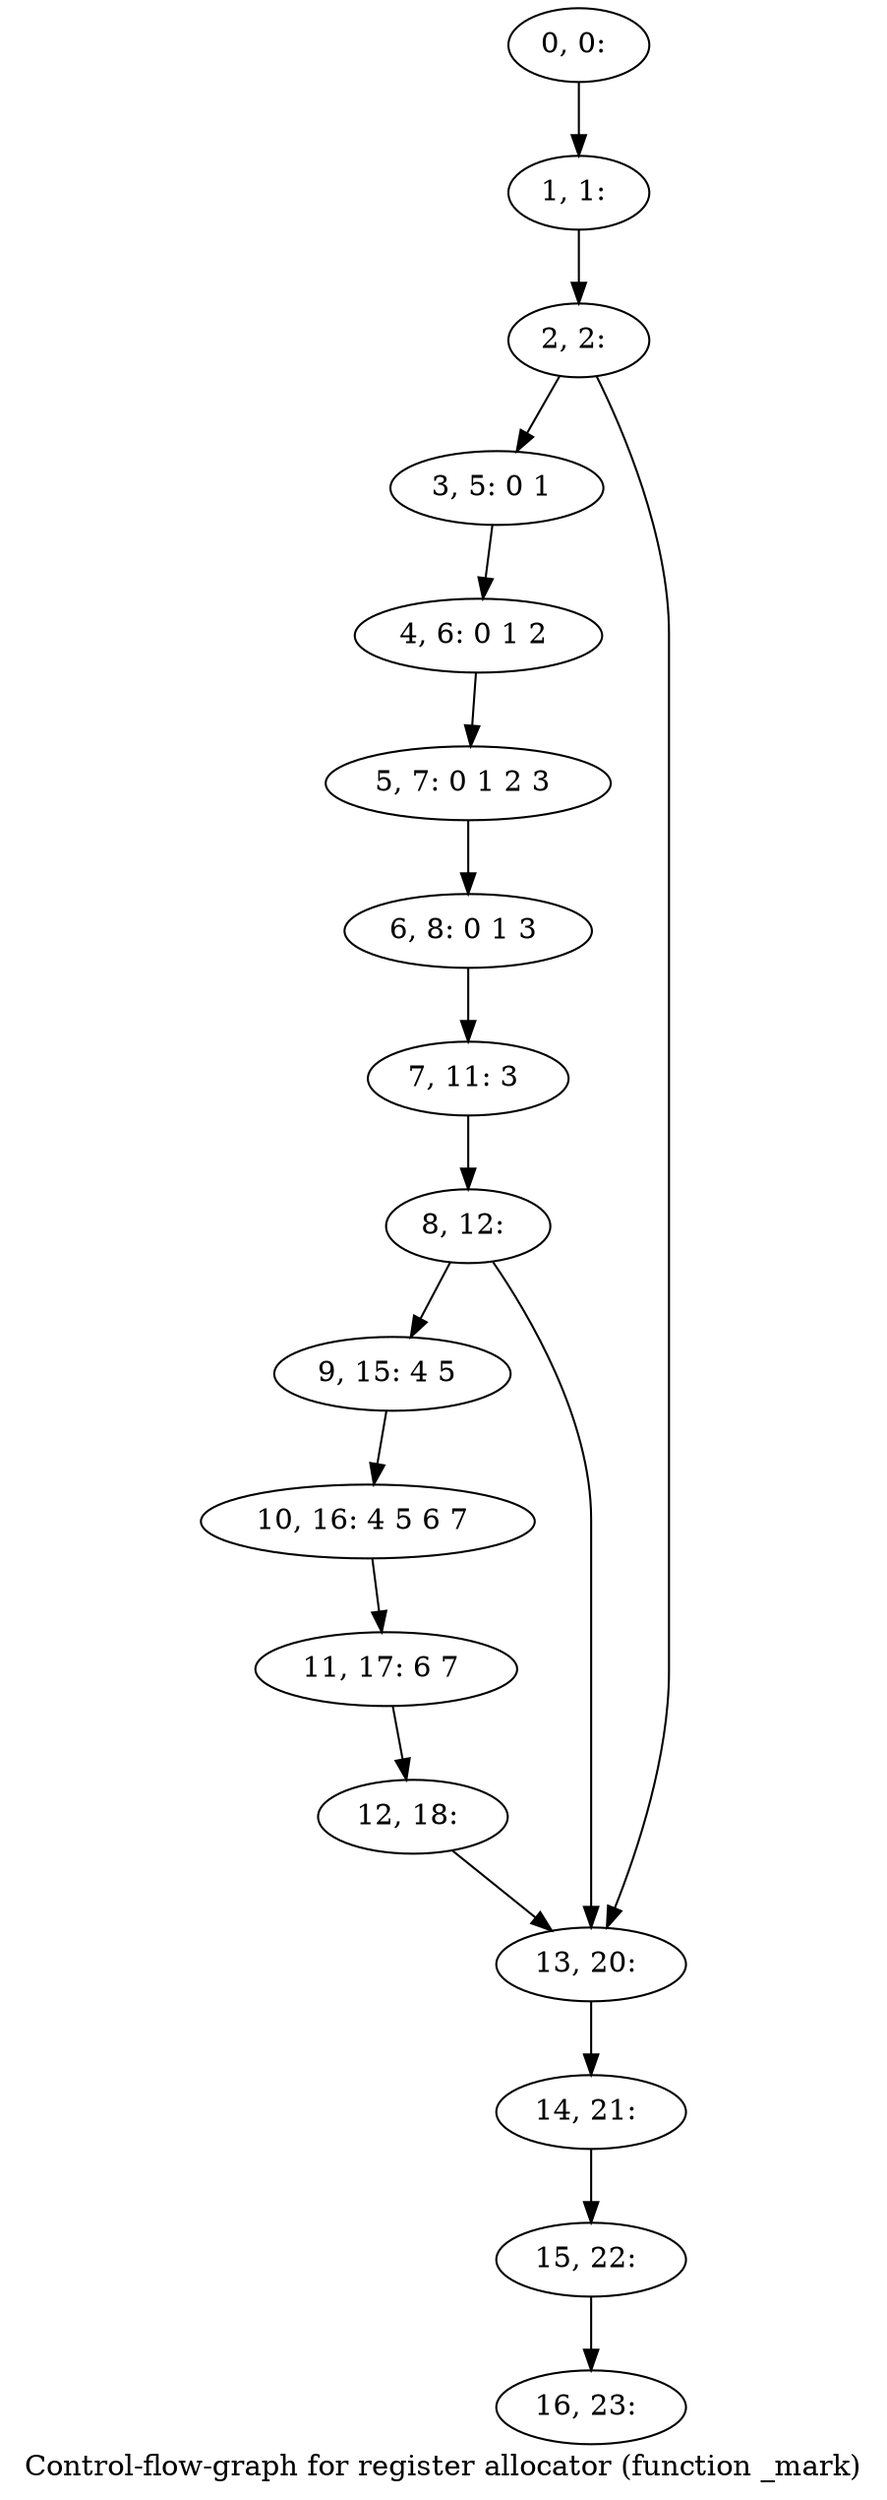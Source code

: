 digraph G {
graph [label="Control-flow-graph for register allocator (function _mark)"]
0[label="0, 0: "];
1[label="1, 1: "];
2[label="2, 2: "];
3[label="3, 5: 0 1 "];
4[label="4, 6: 0 1 2 "];
5[label="5, 7: 0 1 2 3 "];
6[label="6, 8: 0 1 3 "];
7[label="7, 11: 3 "];
8[label="8, 12: "];
9[label="9, 15: 4 5 "];
10[label="10, 16: 4 5 6 7 "];
11[label="11, 17: 6 7 "];
12[label="12, 18: "];
13[label="13, 20: "];
14[label="14, 21: "];
15[label="15, 22: "];
16[label="16, 23: "];
0->1 ;
1->2 ;
2->3 ;
2->13 ;
3->4 ;
4->5 ;
5->6 ;
6->7 ;
7->8 ;
8->9 ;
8->13 ;
9->10 ;
10->11 ;
11->12 ;
12->13 ;
13->14 ;
14->15 ;
15->16 ;
}
